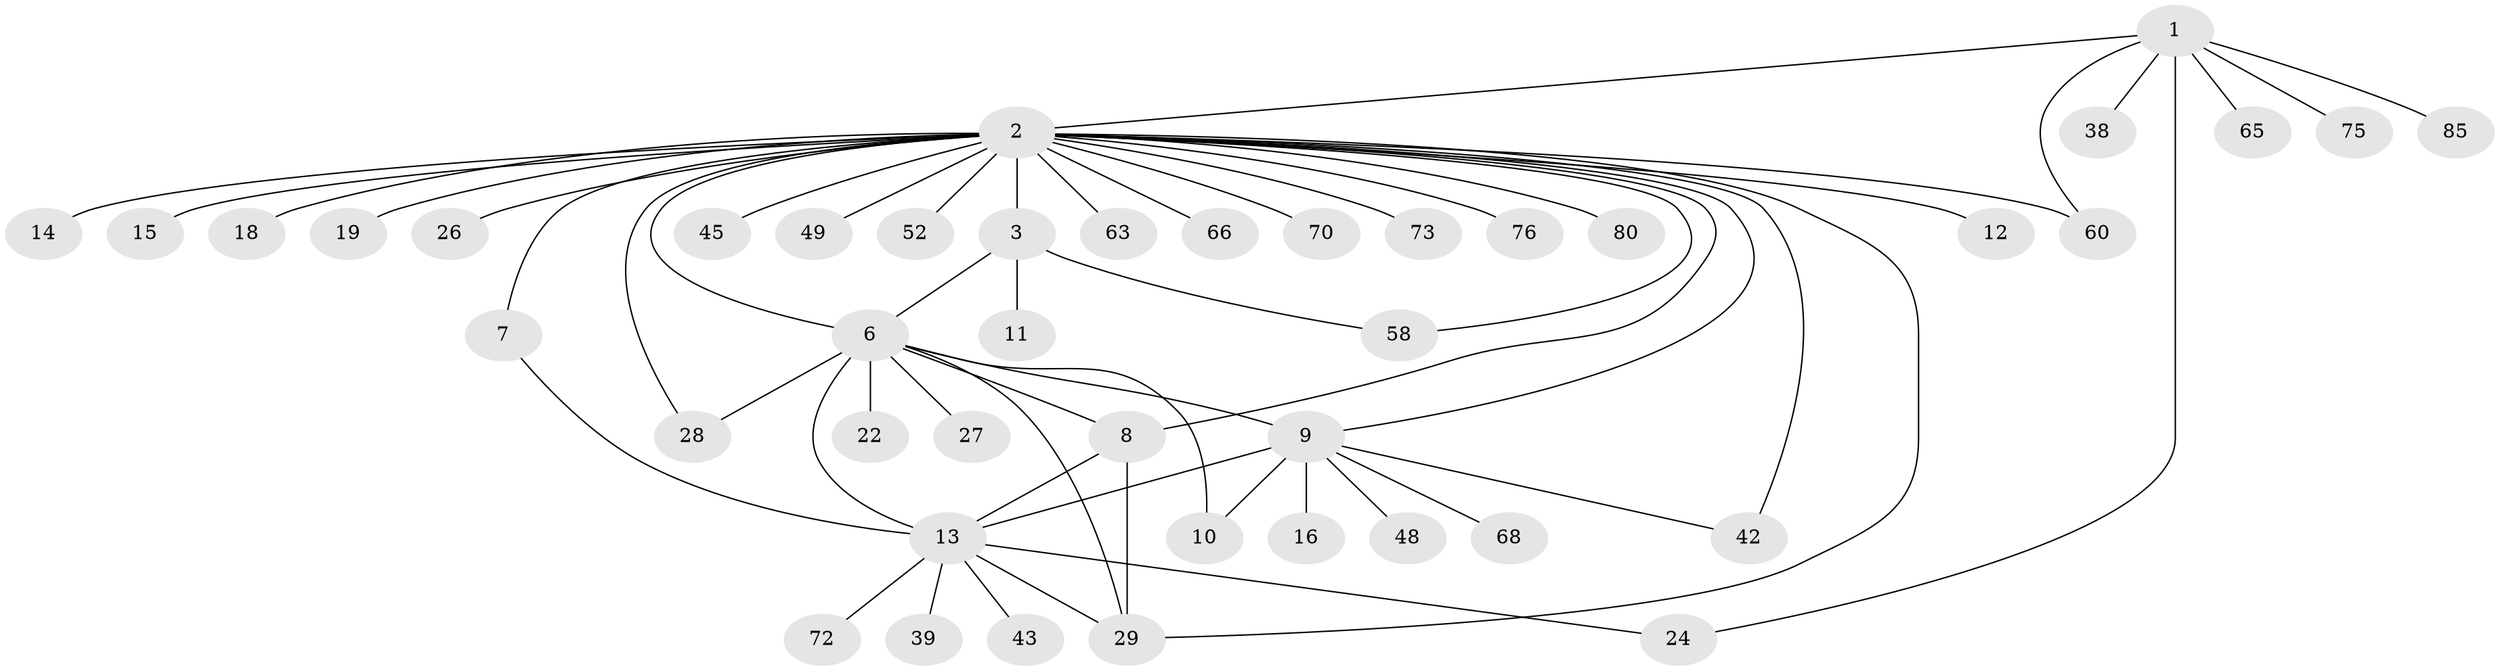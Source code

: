 // original degree distribution, {8: 0.011627906976744186, 31: 0.011627906976744186, 5: 0.03488372093023256, 1: 0.5232558139534884, 10: 0.023255813953488372, 16: 0.011627906976744186, 2: 0.26744186046511625, 9: 0.011627906976744186, 3: 0.05813953488372093, 4: 0.03488372093023256, 7: 0.011627906976744186}
// Generated by graph-tools (version 1.1) at 2025/14/03/09/25 04:14:47]
// undirected, 43 vertices, 57 edges
graph export_dot {
graph [start="1"]
  node [color=gray90,style=filled];
  1 [super="+31"];
  2 [super="+4+23+20"];
  3 [super="+5+50+84"];
  6 [super="+30+21+25+44+46+55+82+51+40"];
  7;
  8;
  9;
  10;
  11;
  12;
  13 [super="+34"];
  14 [super="+33"];
  15 [super="+71"];
  16;
  18;
  19 [super="+32"];
  22;
  24 [super="+57"];
  26;
  27;
  28;
  29 [super="+36"];
  38;
  39;
  42 [super="+53"];
  43;
  45 [super="+62"];
  48;
  49;
  52;
  58 [super="+64"];
  60;
  63;
  65;
  66;
  68;
  70;
  72;
  73;
  75;
  76;
  80;
  85;
  1 -- 2;
  1 -- 24;
  1 -- 38;
  1 -- 60;
  1 -- 65;
  1 -- 75;
  1 -- 85;
  2 -- 3 [weight=2];
  2 -- 7;
  2 -- 8;
  2 -- 9;
  2 -- 12;
  2 -- 14;
  2 -- 15;
  2 -- 18;
  2 -- 19;
  2 -- 26;
  2 -- 28;
  2 -- 29;
  2 -- 45;
  2 -- 49;
  2 -- 52;
  2 -- 58;
  2 -- 60;
  2 -- 63;
  2 -- 66;
  2 -- 70;
  2 -- 73;
  2 -- 76;
  2 -- 42;
  2 -- 6 [weight=4];
  2 -- 80;
  3 -- 11;
  3 -- 58;
  3 -- 6;
  6 -- 9;
  6 -- 10 [weight=2];
  6 -- 22;
  6 -- 27;
  6 -- 29;
  6 -- 8 [weight=2];
  6 -- 13 [weight=3];
  6 -- 28;
  7 -- 13;
  8 -- 29;
  8 -- 13;
  9 -- 10;
  9 -- 13 [weight=2];
  9 -- 16;
  9 -- 42;
  9 -- 48;
  9 -- 68;
  13 -- 39;
  13 -- 43;
  13 -- 72;
  13 -- 29;
  13 -- 24;
}
